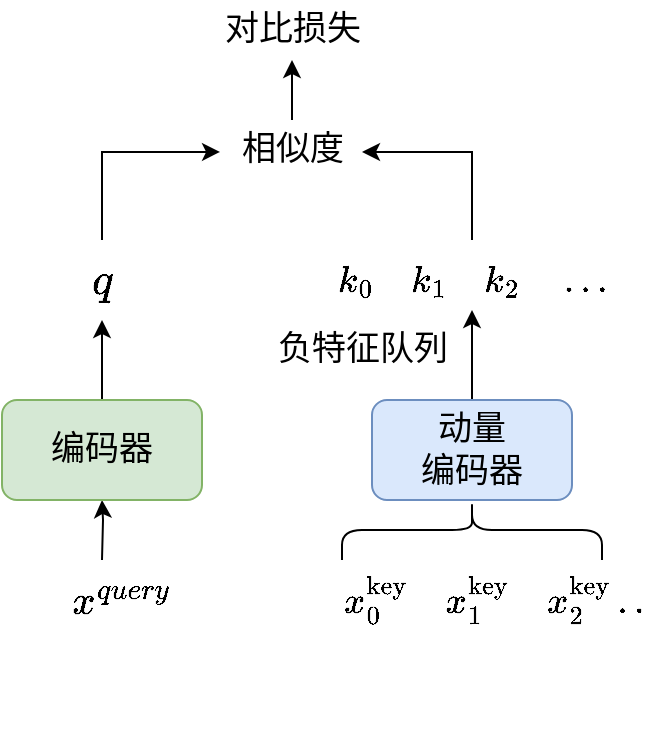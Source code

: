 <mxfile version="26.1.1">
  <diagram name="Page-1" id="Ir8fBimL4Sfwo27YRPzz">
    <mxGraphModel dx="1434" dy="784" grid="1" gridSize="10" guides="1" tooltips="1" connect="1" arrows="1" fold="1" page="1" pageScale="1" pageWidth="850" pageHeight="1100" math="1" shadow="0">
      <root>
        <mxCell id="0" />
        <mxCell id="1" parent="0" />
        <mxCell id="MaLlGU65rQBpSgFHFczV-3" value="" style="edgeStyle=orthogonalEdgeStyle;rounded=0;orthogonalLoop=1;jettySize=auto;html=1;" edge="1" parent="1" target="MaLlGU65rQBpSgFHFczV-2">
          <mxGeometry relative="1" as="geometry">
            <mxPoint x="240" y="520" as="sourcePoint" />
          </mxGeometry>
        </mxCell>
        <mxCell id="MaLlGU65rQBpSgFHFczV-5" value="" style="edgeStyle=orthogonalEdgeStyle;rounded=0;orthogonalLoop=1;jettySize=auto;html=1;" edge="1" parent="1" source="MaLlGU65rQBpSgFHFczV-2" target="MaLlGU65rQBpSgFHFczV-4">
          <mxGeometry relative="1" as="geometry" />
        </mxCell>
        <mxCell id="MaLlGU65rQBpSgFHFczV-2" value="编码器" style="rounded=1;whiteSpace=wrap;html=1;fontFamily=SimSun;fontSize=17;fillColor=#d5e8d4;strokeColor=#82b366;" vertex="1" parent="1">
          <mxGeometry x="190" y="440" width="100" height="50" as="geometry" />
        </mxCell>
        <mxCell id="MaLlGU65rQBpSgFHFczV-4" value="\(q\)" style="text;html=1;align=center;verticalAlign=middle;resizable=0;points=[];autosize=1;strokeColor=none;fillColor=none;fontSize=22;fontFamily=Times New Roman;" vertex="1" parent="1">
          <mxGeometry x="210" y="360" width="60" height="40" as="geometry" />
        </mxCell>
        <mxCell id="MaLlGU65rQBpSgFHFczV-18" style="rounded=0;orthogonalLoop=1;jettySize=auto;html=1;" edge="1" parent="1" source="MaLlGU65rQBpSgFHFczV-6" target="MaLlGU65rQBpSgFHFczV-17">
          <mxGeometry relative="1" as="geometry" />
        </mxCell>
        <mxCell id="MaLlGU65rQBpSgFHFczV-6" value="相似度" style="text;html=1;align=center;verticalAlign=middle;resizable=0;points=[];autosize=1;strokeColor=none;fillColor=none;fontSize=17;fontFamily=SimSun;" vertex="1" parent="1">
          <mxGeometry x="300" y="300" width="70" height="30" as="geometry" />
        </mxCell>
        <mxCell id="MaLlGU65rQBpSgFHFczV-22" style="edgeStyle=orthogonalEdgeStyle;rounded=0;orthogonalLoop=1;jettySize=auto;html=1;exitX=0.5;exitY=0;exitDx=0;exitDy=0;entryX=0.5;entryY=1;entryDx=0;entryDy=0;" edge="1" parent="1" source="MaLlGU65rQBpSgFHFczV-8" target="MaLlGU65rQBpSgFHFczV-21">
          <mxGeometry relative="1" as="geometry" />
        </mxCell>
        <mxCell id="MaLlGU65rQBpSgFHFczV-8" value="动量&lt;div&gt;编码器&lt;/div&gt;" style="rounded=1;whiteSpace=wrap;html=1;fontFamily=SimSun;fontSize=17;fillColor=#dae8fc;strokeColor=#6c8ebf;" vertex="1" parent="1">
          <mxGeometry x="375" y="440" width="100" height="50" as="geometry" />
        </mxCell>
        <mxCell id="MaLlGU65rQBpSgFHFczV-10" value="" style="shape=curlyBracket;whiteSpace=wrap;html=1;rounded=1;labelPosition=left;verticalLabelPosition=middle;align=right;verticalAlign=middle;rotation=90;" vertex="1" parent="1">
          <mxGeometry x="410" y="440" width="30" height="130" as="geometry" />
        </mxCell>
        <mxCell id="MaLlGU65rQBpSgFHFczV-14" value="负特征队列" style="text;html=1;align=center;verticalAlign=middle;resizable=0;points=[];autosize=1;strokeColor=none;fillColor=none;fontFamily=SimSun;fontSize=17;" vertex="1" parent="1">
          <mxGeometry x="315" y="400" width="110" height="30" as="geometry" />
        </mxCell>
        <mxCell id="MaLlGU65rQBpSgFHFczV-15" style="edgeStyle=orthogonalEdgeStyle;rounded=0;orthogonalLoop=1;jettySize=auto;html=1;entryX=-0.014;entryY=0.533;entryDx=0;entryDy=0;entryPerimeter=0;" edge="1" parent="1" source="MaLlGU65rQBpSgFHFczV-4" target="MaLlGU65rQBpSgFHFczV-6">
          <mxGeometry relative="1" as="geometry">
            <Array as="points">
              <mxPoint x="240" y="316" />
            </Array>
          </mxGeometry>
        </mxCell>
        <mxCell id="MaLlGU65rQBpSgFHFczV-16" style="edgeStyle=orthogonalEdgeStyle;rounded=0;orthogonalLoop=1;jettySize=auto;html=1;" edge="1" parent="1" target="MaLlGU65rQBpSgFHFczV-6">
          <mxGeometry relative="1" as="geometry">
            <mxPoint x="425" y="360" as="sourcePoint" />
            <mxPoint x="484" y="316" as="targetPoint" />
            <Array as="points">
              <mxPoint x="425" y="316" />
            </Array>
          </mxGeometry>
        </mxCell>
        <mxCell id="MaLlGU65rQBpSgFHFczV-17" value="对比损失" style="text;html=1;align=center;verticalAlign=middle;resizable=0;points=[];autosize=1;strokeColor=none;fillColor=none;fontSize=17;fontFamily=SimSun;" vertex="1" parent="1">
          <mxGeometry x="290" y="240" width="90" height="30" as="geometry" />
        </mxCell>
        <mxCell id="MaLlGU65rQBpSgFHFczV-21" value="&lt;span style=&quot;font-family: &amp;quot;Times New Roman&amp;quot;; font-size: 18px; text-wrap-mode: nowrap;&quot;&gt;$$k_0 \quad k_1 \quad k_2 \quad \dots$$&lt;/span&gt;" style="text;html=1;align=center;verticalAlign=middle;whiteSpace=wrap;rounded=0;" vertex="1" parent="1">
          <mxGeometry x="395" y="365" width="60" height="30" as="geometry" />
        </mxCell>
        <mxCell id="MaLlGU65rQBpSgFHFczV-23" value="&lt;span style=&quot;text-wrap-mode: nowrap;&quot;&gt;$$x_0^{\text{key}} \quad x_1^{\text{key}} \quad x_2^{\text{key}} \dots$$&lt;/span&gt;" style="text;html=1;align=center;verticalAlign=middle;whiteSpace=wrap;rounded=0;fontFamily=Times New Roman;fontSize=18;" vertex="1" parent="1">
          <mxGeometry x="410" y="525" width="60" height="30" as="geometry" />
        </mxCell>
        <mxCell id="MaLlGU65rQBpSgFHFczV-24" value="&lt;span style=&quot;font-size: 20px; text-wrap-mode: nowrap;&quot;&gt;\(x^{query}\)&lt;/span&gt;" style="text;html=1;align=center;verticalAlign=middle;whiteSpace=wrap;rounded=0;fontFamily=Times New Roman;" vertex="1" parent="1">
          <mxGeometry x="220" y="525" width="60" height="30" as="geometry" />
        </mxCell>
      </root>
    </mxGraphModel>
  </diagram>
</mxfile>
